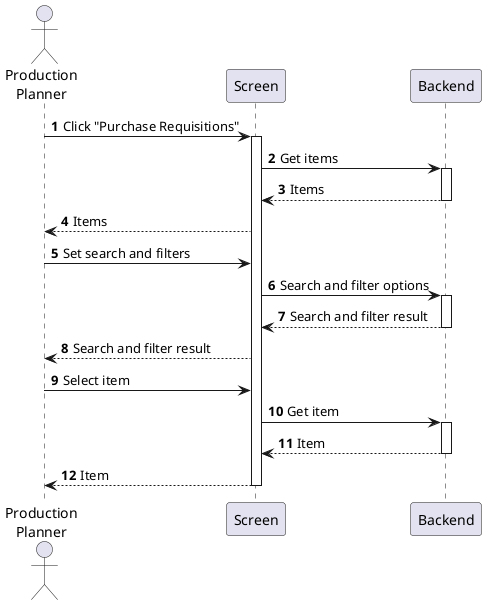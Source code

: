 @startuml purchase-requisition-view
autonumber

actor "Production\nPlanner" as a
participant Screen as f
participant Backend as b

a -> f : Click "Purchase Requisitions"
activate f
f -> b : Get items
activate b
return Items
f --> a : Items
a -> f : Set search and filters
f -> b : Search and filter options
activate b
return Search and filter result
f --> a : Search and filter result
a -> f : Select item
f -> b : Get item
activate b
return Item
return Item
@enduml